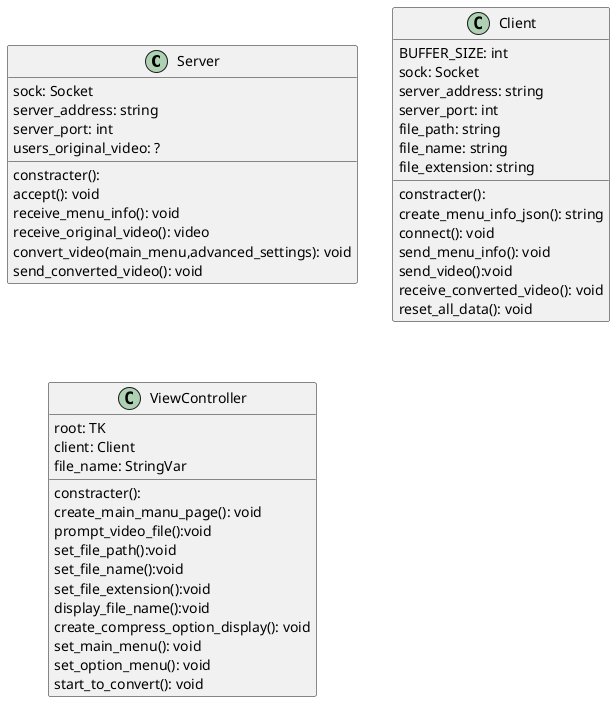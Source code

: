 @startuml all

class Server{
    sock: Socket
    server_address: string
    server_port: int
    users_original_video: ?
    constracter():
    accept(): void
    receive_menu_info(): void
    receive_original_video(): video
    convert_video(main_menu,advanced_settings): void
    send_converted_video(): void
}

class Client{
    BUFFER_SIZE: int
    sock: Socket
    server_address: string
    server_port: int
    file_path: string
    file_name: string
    file_extension: string
    constracter(): 
    create_menu_info_json(): string
    connect(): void
    send_menu_info(): void
    send_video():void
    receive_converted_video(): void 
    reset_all_data(): void 
}

class ViewController{
    root: TK
    client: Client
    file_name: StringVar
    constracter():
    create_main_manu_page(): void
    prompt_video_file():void
    set_file_path():void
    set_file_name():void
    set_file_extension():void
    display_file_name():void
    create_compress_option_display(): void
    set_main_menu(): void
    set_option_menu(): void
    start_to_convert(): void
}


@enduml

【要件】
・ユーザーが動画を圧縮し、異なるフォーマットや解像度に変換することができるクライアントサーバ分散アプリケーション
・ユーザーはどのようなプラットフォームやハードウェアからでもこれらの変換サービスを実行することができる
・クライアント側では、ユーザーが自分のコンピュータからファイルを選択し、動画をアップロードしたり、選択したサービスに基づいて新しいバージョンの動画をダウンロードしたりできるようにする
・サーバサイドでは、FFMPEG ライブラリを使用して、これらのサービスを実現できる
・ユーザーにとって使いやすいように、圧縮レベルを high, medium, low のように、あらかじめ選択肢を用意する
・さらに使いやすくするために、クライアントをコマンドラインインターフェースとして提供したり、Python の tkinter のようなライブラリを使って簡単な GUI を提供したりすることもできる
・クライアントとサーバ間で通信を行う場合は、TCP ソケットを使用する
・データストリームを送信するので、独自のプロトコルを作成するか、クライアントとサーバ間でビデオファイルを受け渡しするためのサンプルプロトコルを使用する。
・ビデオデータストリームと一緒に JSON ファイルを送信するか、最初に JSON 設定ファイルを送信して、実際のビデオファイルを送信する前に応答または検証を待つのが良い方法

【ユーザーに提供するサービス】
・compress: 動画ファイルを圧縮する： ユーザーは、サーバに動画ファイルをアップロードすると、そのファイルを小さく圧縮したものをダウンロードする。サーバは自動的に最適な圧縮方法を判断する。
・dpi: 動画の解像度を変更する：ユーザーは動画をアップロードし、使用したい解像度を選択すると、クライアントはこの新しい解像度の動画をダウンロードする。
・aspect_ratio: 動画の縦横比を変更する：ユーザーは動画をアップロードして、使用したい縦横比を選択し、クライアントはこの新しい動画をダウンロードする
・audio: 動画をオーディオに変換する：動画ファイルをアップロードすると、その動画の音声のみを収録した MP3 バージョンがダウンロードされる。
・gif_webm 時間範囲を指定してGIF、WEBMに変換する: 動画をアップロードし、時間範囲を指定すると、サーバは動画をトリミングして GIF または WEBM に変換する

【FFMPEGについて】
・FFMPEG は、様々なマルチメディアファイルを簡単に変換・処理することができる多機能なツール
・FFMPEG を使えば、異なるファイルフォーマット間の変換、動画のカットやリサイズ、エフェクトの追加など、様々な操作を行うことができる
・FFMPEG はシェルコマンドで直接実行することができる
・Python から直接これらのコマンドを実行する場合は、シェルコマンドを実行して出力文字列を返す exec 関数を利用する

サービスの流れ
・client.pyを実行
・「選択」をクリック
・サービス内容（例： 動画を圧縮する）を選択する
・オプションを決める（例： 圧縮レベルをhigh, medium ,lowの中から選択する）
・「start」をクリックして動画のアップロードと、処理を開始
・処理後の動画をダウンロード


クライアント側
・client.pyを実行
・動画を選択
・サービスを選択
・サーバーとTCPソケットで通信
・選択したサービス内容をサーバーに送る
・動画をサーバーに送る
・サーバーから処理後の動画をダウンロード
・「ダウンロードが完了しました」

サーバー側
・server.pyを実行
・クライアントとTPCソケットで通信
・クライアントからサービス内容を受信するのを待機
・クライアントから動画を受信
・サービス内容、オプション内容をもとに処理を実行
・処理後の動画をクライアントに送る
・「クライアントからサービス内容を受信」からまたリピート
・クライアントとの接続が切れたら、今までの動画をすべて削除する


View
動画の読み込み
・ファイルを選択
・ドラッグアンドドロップ

【動画の編集】
・動画を圧縮 
ex
high
ffmpeg -i test.mp4 -c:v libx264 -crf 40 -preset medium -tune zerolatency -c:a copy output-crf-40.mp4
mid
ffmpeg -i test.mp4 -c:v libx264 -crf 34 -preset medium -tune zerolatency -c:a copy output-crf-34.mp4
low
ffmpeg -i test.mp4 -c:v libx264 -crf 28 -preset medium -tune zerolatency -c:a copy output-crf-28.mp4

・解像度を変更
・縦横比を変更
・オーディオに変換

output name rule
・{original_file_name}-{main_menu}-{option_menu}{file_extenstion}
・test-compress-low.mp4
